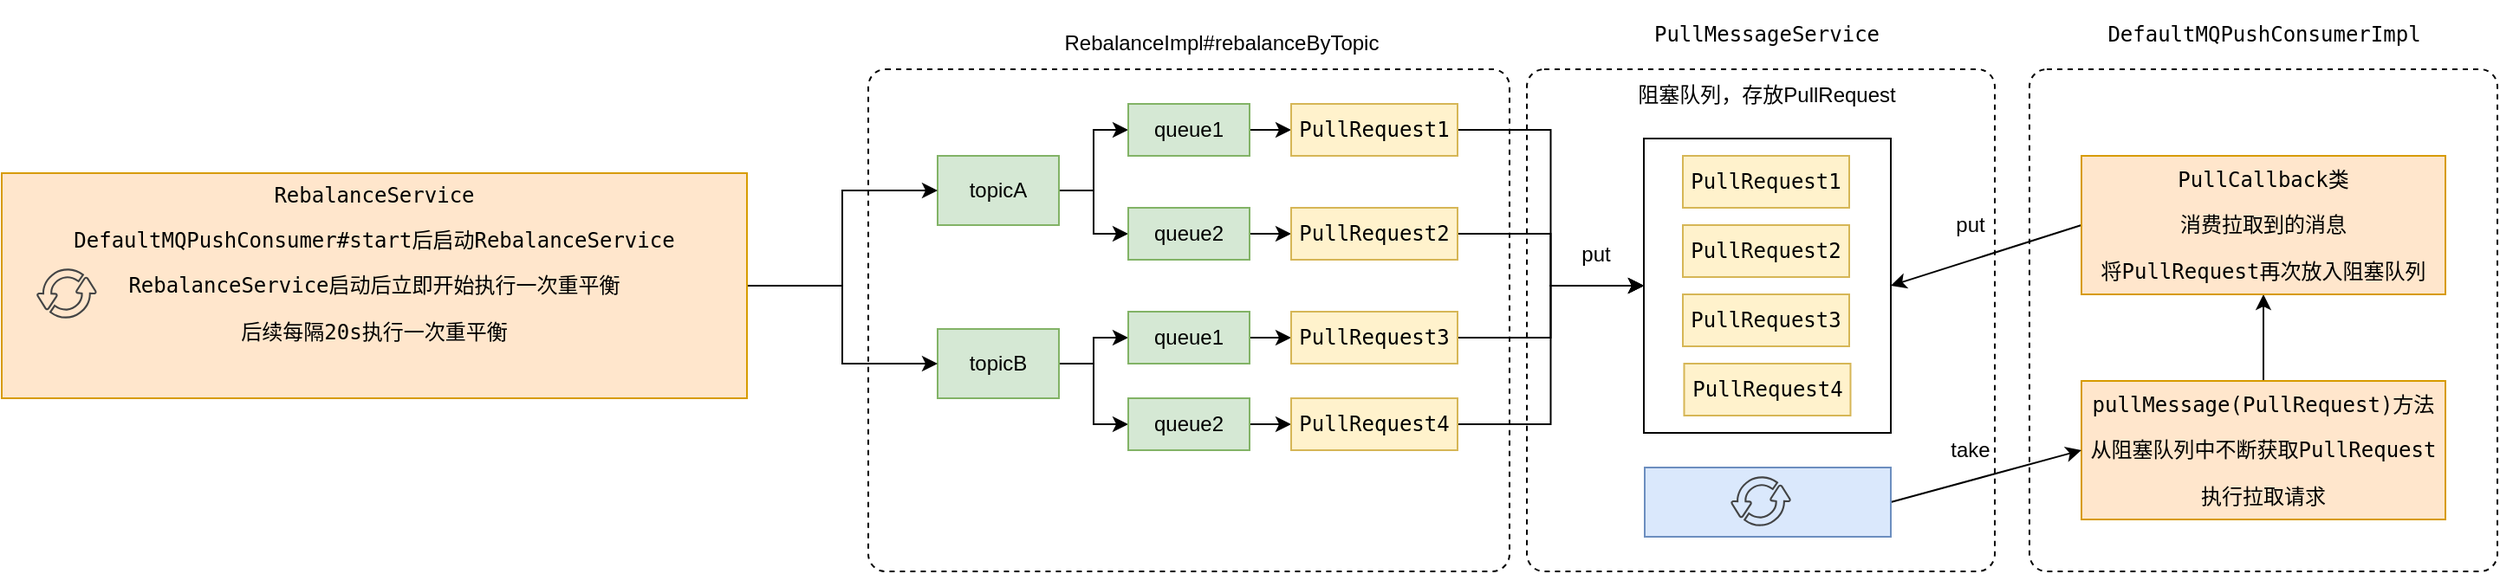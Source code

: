 <mxfile version="15.8.4" type="device"><diagram id="2tU0TM2oi-BF1VvAEsz0" name="Page-1"><mxGraphModel dx="1773" dy="625" grid="1" gridSize="10" guides="1" tooltips="1" connect="1" arrows="1" fold="1" page="1" pageScale="1" pageWidth="827" pageHeight="1169" math="0" shadow="0"><root><mxCell id="0"/><mxCell id="1" parent="0"/><mxCell id="yr4FHtApJgTNxW3L6D0K-2" value="RebalanceImpl#rebalanceByTopic" style="text;html=1;strokeColor=none;fillColor=none;align=center;verticalAlign=middle;whiteSpace=wrap;rounded=0;" parent="1" vertex="1"><mxGeometry x="194" y="70" width="220" height="30" as="geometry"/></mxCell><mxCell id="yr4FHtApJgTNxW3L6D0K-3" value="" style="html=1;align=center;verticalAlign=top;rounded=1;absoluteArcSize=1;arcSize=20;dashed=1;" parent="1" vertex="1"><mxGeometry x="100" y="100" width="370" height="290" as="geometry"/></mxCell><mxCell id="yr4FHtApJgTNxW3L6D0K-15" style="edgeStyle=orthogonalEdgeStyle;rounded=0;orthogonalLoop=1;jettySize=auto;html=1;exitX=1;exitY=0.5;exitDx=0;exitDy=0;" parent="1" source="yr4FHtApJgTNxW3L6D0K-4" target="yr4FHtApJgTNxW3L6D0K-6" edge="1"><mxGeometry relative="1" as="geometry"/></mxCell><mxCell id="yr4FHtApJgTNxW3L6D0K-16" style="edgeStyle=orthogonalEdgeStyle;rounded=0;orthogonalLoop=1;jettySize=auto;html=1;exitX=1;exitY=0.5;exitDx=0;exitDy=0;entryX=0;entryY=0.5;entryDx=0;entryDy=0;" parent="1" source="yr4FHtApJgTNxW3L6D0K-4" target="yr4FHtApJgTNxW3L6D0K-7" edge="1"><mxGeometry relative="1" as="geometry"/></mxCell><mxCell id="yr4FHtApJgTNxW3L6D0K-4" value="topicA" style="rounded=0;whiteSpace=wrap;html=1;fillColor=#d5e8d4;strokeColor=#82b366;" parent="1" vertex="1"><mxGeometry x="140" y="150" width="70" height="40" as="geometry"/></mxCell><mxCell id="yr4FHtApJgTNxW3L6D0K-18" style="edgeStyle=orthogonalEdgeStyle;rounded=0;orthogonalLoop=1;jettySize=auto;html=1;exitX=1;exitY=0.5;exitDx=0;exitDy=0;entryX=0;entryY=0.5;entryDx=0;entryDy=0;" parent="1" source="yr4FHtApJgTNxW3L6D0K-5" target="yr4FHtApJgTNxW3L6D0K-8" edge="1"><mxGeometry relative="1" as="geometry"/></mxCell><mxCell id="yr4FHtApJgTNxW3L6D0K-19" style="edgeStyle=orthogonalEdgeStyle;rounded=0;orthogonalLoop=1;jettySize=auto;html=1;exitX=1;exitY=0.5;exitDx=0;exitDy=0;entryX=0;entryY=0.5;entryDx=0;entryDy=0;" parent="1" source="yr4FHtApJgTNxW3L6D0K-5" target="yr4FHtApJgTNxW3L6D0K-9" edge="1"><mxGeometry relative="1" as="geometry"/></mxCell><mxCell id="yr4FHtApJgTNxW3L6D0K-5" value="topicB" style="rounded=0;whiteSpace=wrap;html=1;fillColor=#d5e8d4;strokeColor=#82b366;" parent="1" vertex="1"><mxGeometry x="140" y="250" width="70" height="40" as="geometry"/></mxCell><mxCell id="yr4FHtApJgTNxW3L6D0K-36" style="edgeStyle=orthogonalEdgeStyle;rounded=0;orthogonalLoop=1;jettySize=auto;html=1;exitX=1;exitY=0.5;exitDx=0;exitDy=0;entryX=0;entryY=0.5;entryDx=0;entryDy=0;" parent="1" source="yr4FHtApJgTNxW3L6D0K-6" target="yr4FHtApJgTNxW3L6D0K-20" edge="1"><mxGeometry relative="1" as="geometry"/></mxCell><mxCell id="yr4FHtApJgTNxW3L6D0K-6" value="queue1" style="rounded=0;whiteSpace=wrap;html=1;fillColor=#d5e8d4;strokeColor=#82b366;" parent="1" vertex="1"><mxGeometry x="250" y="120" width="70" height="30" as="geometry"/></mxCell><mxCell id="yr4FHtApJgTNxW3L6D0K-37" style="edgeStyle=orthogonalEdgeStyle;rounded=0;orthogonalLoop=1;jettySize=auto;html=1;exitX=1;exitY=0.5;exitDx=0;exitDy=0;entryX=0;entryY=0.5;entryDx=0;entryDy=0;" parent="1" source="yr4FHtApJgTNxW3L6D0K-7" target="yr4FHtApJgTNxW3L6D0K-22" edge="1"><mxGeometry relative="1" as="geometry"/></mxCell><mxCell id="yr4FHtApJgTNxW3L6D0K-7" value="queue2" style="rounded=0;whiteSpace=wrap;html=1;fillColor=#d5e8d4;strokeColor=#82b366;" parent="1" vertex="1"><mxGeometry x="250" y="180" width="70" height="30" as="geometry"/></mxCell><mxCell id="yr4FHtApJgTNxW3L6D0K-38" style="edgeStyle=orthogonalEdgeStyle;rounded=0;orthogonalLoop=1;jettySize=auto;html=1;exitX=1;exitY=0.5;exitDx=0;exitDy=0;entryX=0;entryY=0.5;entryDx=0;entryDy=0;" parent="1" source="yr4FHtApJgTNxW3L6D0K-8" target="yr4FHtApJgTNxW3L6D0K-23" edge="1"><mxGeometry relative="1" as="geometry"/></mxCell><mxCell id="yr4FHtApJgTNxW3L6D0K-8" value="queue1" style="rounded=0;whiteSpace=wrap;html=1;fillColor=#d5e8d4;strokeColor=#82b366;" parent="1" vertex="1"><mxGeometry x="250" y="240" width="70" height="30" as="geometry"/></mxCell><mxCell id="yr4FHtApJgTNxW3L6D0K-39" style="edgeStyle=orthogonalEdgeStyle;rounded=0;orthogonalLoop=1;jettySize=auto;html=1;exitX=1;exitY=0.5;exitDx=0;exitDy=0;entryX=0;entryY=0.5;entryDx=0;entryDy=0;" parent="1" source="yr4FHtApJgTNxW3L6D0K-9" target="yr4FHtApJgTNxW3L6D0K-24" edge="1"><mxGeometry relative="1" as="geometry"/></mxCell><mxCell id="yr4FHtApJgTNxW3L6D0K-9" value="queue2" style="rounded=0;whiteSpace=wrap;html=1;fillColor=#d5e8d4;strokeColor=#82b366;" parent="1" vertex="1"><mxGeometry x="250" y="290" width="70" height="30" as="geometry"/></mxCell><mxCell id="yr4FHtApJgTNxW3L6D0K-10" value="" style="html=1;align=center;verticalAlign=top;rounded=1;absoluteArcSize=1;arcSize=20;dashed=1;" parent="1" vertex="1"><mxGeometry x="480" y="100" width="270" height="290" as="geometry"/></mxCell><mxCell id="yr4FHtApJgTNxW3L6D0K-11" value="&lt;pre&gt;PullMessageService&lt;/pre&gt;" style="text;html=1;align=center;verticalAlign=middle;resizable=0;points=[];autosize=1;strokeColor=none;fillColor=none;" parent="1" vertex="1"><mxGeometry x="543" y="60" width="150" height="40" as="geometry"/></mxCell><mxCell id="yr4FHtApJgTNxW3L6D0K-12" value="" style="html=1;align=center;verticalAlign=top;rounded=1;absoluteArcSize=1;arcSize=20;dashed=1;" parent="1" vertex="1"><mxGeometry x="770" y="100" width="270" height="290" as="geometry"/></mxCell><mxCell id="NdSARbnTmYBmwIGs4jdJ-6" style="edgeStyle=none;rounded=0;orthogonalLoop=1;jettySize=auto;html=1;exitX=0.5;exitY=0;exitDx=0;exitDy=0;entryX=0.5;entryY=1;entryDx=0;entryDy=0;" edge="1" parent="1" source="yr4FHtApJgTNxW3L6D0K-13" target="yr4FHtApJgTNxW3L6D0K-14"><mxGeometry relative="1" as="geometry"/></mxCell><mxCell id="yr4FHtApJgTNxW3L6D0K-13" value="&lt;pre&gt;pullMessage(PullRequest)方法&lt;/pre&gt;&lt;pre&gt;从阻塞队列中不断获取PullRequest&lt;/pre&gt;&lt;pre&gt;执行拉取请求&lt;/pre&gt;" style="rounded=0;whiteSpace=wrap;html=1;fillColor=#ffe6cc;strokeColor=#d79b00;" parent="1" vertex="1"><mxGeometry x="800" y="280" width="210" height="80" as="geometry"/></mxCell><mxCell id="NdSARbnTmYBmwIGs4jdJ-5" style="rounded=0;orthogonalLoop=1;jettySize=auto;html=1;exitX=0;exitY=0.5;exitDx=0;exitDy=0;entryX=1;entryY=0.5;entryDx=0;entryDy=0;" edge="1" parent="1" source="yr4FHtApJgTNxW3L6D0K-14" target="yr4FHtApJgTNxW3L6D0K-21"><mxGeometry relative="1" as="geometry"/></mxCell><mxCell id="yr4FHtApJgTNxW3L6D0K-14" value="&lt;pre&gt;&lt;pre&gt;PullCallback类&lt;/pre&gt;&lt;pre&gt;消费拉取到的消息&lt;/pre&gt;&lt;pre&gt;将PullRequest再次放入阻塞队列&lt;/pre&gt;&lt;/pre&gt;" style="rounded=0;whiteSpace=wrap;html=1;fillColor=#ffe6cc;strokeColor=#d79b00;" parent="1" vertex="1"><mxGeometry x="800" y="150" width="210" height="80" as="geometry"/></mxCell><mxCell id="yr4FHtApJgTNxW3L6D0K-42" style="edgeStyle=orthogonalEdgeStyle;rounded=0;orthogonalLoop=1;jettySize=auto;html=1;exitX=1;exitY=0.5;exitDx=0;exitDy=0;entryX=0;entryY=0.5;entryDx=0;entryDy=0;" parent="1" source="yr4FHtApJgTNxW3L6D0K-20" target="yr4FHtApJgTNxW3L6D0K-21" edge="1"><mxGeometry relative="1" as="geometry"/></mxCell><mxCell id="yr4FHtApJgTNxW3L6D0K-20" value="&lt;pre&gt;PullRequest1&lt;/pre&gt;" style="rounded=0;whiteSpace=wrap;html=1;fillColor=#fff2cc;strokeColor=#d6b656;" parent="1" vertex="1"><mxGeometry x="344" y="120" width="96" height="30" as="geometry"/></mxCell><mxCell id="yr4FHtApJgTNxW3L6D0K-21" value="" style="rounded=0;whiteSpace=wrap;html=1;" parent="1" vertex="1"><mxGeometry x="547.5" y="140" width="142.5" height="170" as="geometry"/></mxCell><mxCell id="yr4FHtApJgTNxW3L6D0K-43" style="edgeStyle=orthogonalEdgeStyle;rounded=0;orthogonalLoop=1;jettySize=auto;html=1;exitX=1;exitY=0.5;exitDx=0;exitDy=0;entryX=0;entryY=0.5;entryDx=0;entryDy=0;" parent="1" source="yr4FHtApJgTNxW3L6D0K-22" target="yr4FHtApJgTNxW3L6D0K-21" edge="1"><mxGeometry relative="1" as="geometry"/></mxCell><mxCell id="yr4FHtApJgTNxW3L6D0K-22" value="&lt;pre&gt;PullRequest2&lt;/pre&gt;" style="rounded=0;whiteSpace=wrap;html=1;fillColor=#fff2cc;strokeColor=#d6b656;" parent="1" vertex="1"><mxGeometry x="344" y="180" width="96" height="30" as="geometry"/></mxCell><mxCell id="yr4FHtApJgTNxW3L6D0K-44" style="edgeStyle=orthogonalEdgeStyle;rounded=0;orthogonalLoop=1;jettySize=auto;html=1;exitX=1;exitY=0.5;exitDx=0;exitDy=0;entryX=0;entryY=0.5;entryDx=0;entryDy=0;" parent="1" source="yr4FHtApJgTNxW3L6D0K-23" target="yr4FHtApJgTNxW3L6D0K-21" edge="1"><mxGeometry relative="1" as="geometry"/></mxCell><mxCell id="yr4FHtApJgTNxW3L6D0K-23" value="&lt;pre&gt;PullRequest3&lt;/pre&gt;" style="rounded=0;whiteSpace=wrap;html=1;fillColor=#fff2cc;strokeColor=#d6b656;" parent="1" vertex="1"><mxGeometry x="344" y="240" width="96" height="30" as="geometry"/></mxCell><mxCell id="yr4FHtApJgTNxW3L6D0K-45" style="edgeStyle=orthogonalEdgeStyle;rounded=0;orthogonalLoop=1;jettySize=auto;html=1;exitX=1;exitY=0.5;exitDx=0;exitDy=0;entryX=0;entryY=0.5;entryDx=0;entryDy=0;" parent="1" source="yr4FHtApJgTNxW3L6D0K-24" target="yr4FHtApJgTNxW3L6D0K-21" edge="1"><mxGeometry relative="1" as="geometry"/></mxCell><mxCell id="yr4FHtApJgTNxW3L6D0K-24" value="&lt;pre&gt;PullRequest4&lt;/pre&gt;" style="rounded=0;whiteSpace=wrap;html=1;fillColor=#fff2cc;strokeColor=#d6b656;" parent="1" vertex="1"><mxGeometry x="344" y="290" width="96" height="30" as="geometry"/></mxCell><mxCell id="yr4FHtApJgTNxW3L6D0K-25" value="&lt;pre&gt;PullRequest4&lt;/pre&gt;" style="rounded=0;whiteSpace=wrap;html=1;fillColor=#fff2cc;strokeColor=#d6b656;" parent="1" vertex="1"><mxGeometry x="570.75" y="270" width="96" height="30" as="geometry"/></mxCell><mxCell id="yr4FHtApJgTNxW3L6D0K-26" value="&lt;pre&gt;PullRequest3&lt;/pre&gt;" style="rounded=0;whiteSpace=wrap;html=1;fillColor=#fff2cc;strokeColor=#d6b656;" parent="1" vertex="1"><mxGeometry x="570" y="230" width="96" height="30" as="geometry"/></mxCell><mxCell id="yr4FHtApJgTNxW3L6D0K-27" value="&lt;pre&gt;PullRequest2&lt;/pre&gt;" style="rounded=0;whiteSpace=wrap;html=1;fillColor=#fff2cc;strokeColor=#d6b656;" parent="1" vertex="1"><mxGeometry x="570" y="190" width="96" height="30" as="geometry"/></mxCell><mxCell id="yr4FHtApJgTNxW3L6D0K-28" value="&lt;pre&gt;PullRequest1&lt;/pre&gt;" style="rounded=0;whiteSpace=wrap;html=1;fillColor=#fff2cc;strokeColor=#d6b656;" parent="1" vertex="1"><mxGeometry x="570" y="150" width="96" height="30" as="geometry"/></mxCell><mxCell id="yr4FHtApJgTNxW3L6D0K-29" value="阻塞队列，存放&lt;span&gt;PullRequest&lt;/span&gt;" style="text;html=1;strokeColor=none;fillColor=none;align=center;verticalAlign=middle;whiteSpace=wrap;rounded=0;" parent="1" vertex="1"><mxGeometry x="531.25" y="100" width="175" height="30" as="geometry"/></mxCell><mxCell id="yr4FHtApJgTNxW3L6D0K-30" value="&lt;pre&gt;&lt;pre&gt;DefaultMQPushConsumerImpl&lt;/pre&gt;&lt;/pre&gt;" style="text;html=1;align=center;verticalAlign=middle;resizable=0;points=[];autosize=1;strokeColor=none;fillColor=none;" parent="1" vertex="1"><mxGeometry x="805" y="60" width="200" height="40" as="geometry"/></mxCell><mxCell id="yr4FHtApJgTNxW3L6D0K-34" style="edgeStyle=orthogonalEdgeStyle;rounded=0;orthogonalLoop=1;jettySize=auto;html=1;exitX=1;exitY=0.5;exitDx=0;exitDy=0;entryX=0;entryY=0.5;entryDx=0;entryDy=0;" parent="1" source="yr4FHtApJgTNxW3L6D0K-33" target="yr4FHtApJgTNxW3L6D0K-4" edge="1"><mxGeometry relative="1" as="geometry"/></mxCell><mxCell id="yr4FHtApJgTNxW3L6D0K-35" style="edgeStyle=orthogonalEdgeStyle;rounded=0;orthogonalLoop=1;jettySize=auto;html=1;exitX=1;exitY=0.5;exitDx=0;exitDy=0;entryX=0;entryY=0.5;entryDx=0;entryDy=0;" parent="1" source="yr4FHtApJgTNxW3L6D0K-33" target="yr4FHtApJgTNxW3L6D0K-5" edge="1"><mxGeometry relative="1" as="geometry"/></mxCell><mxCell id="yr4FHtApJgTNxW3L6D0K-33" value="&lt;pre&gt;RebalanceService&lt;/pre&gt;&lt;pre&gt;&lt;pre&gt;DefaultMQPushConsumer#start后启动RebalanceService&lt;/pre&gt;&lt;pre&gt;RebalanceService启动后立即开始执行一次重平衡&lt;/pre&gt;&lt;pre&gt;后续每隔20s执行一次重平衡&lt;/pre&gt;&lt;pre&gt;&lt;br&gt;&lt;/pre&gt;&lt;/pre&gt;" style="rounded=0;whiteSpace=wrap;html=1;fillColor=#ffe6cc;strokeColor=#d79b00;" parent="1" vertex="1"><mxGeometry x="-400" y="160" width="430" height="130" as="geometry"/></mxCell><mxCell id="NdSARbnTmYBmwIGs4jdJ-1" value="" style="sketch=0;pointerEvents=1;shadow=0;dashed=0;html=1;strokeColor=none;fillColor=#434445;aspect=fixed;labelPosition=center;verticalLabelPosition=bottom;verticalAlign=top;align=center;outlineConnect=0;shape=mxgraph.vvd.business_continuity_data_protection;" vertex="1" parent="1"><mxGeometry x="-380" y="215" width="34.88" height="30" as="geometry"/></mxCell><mxCell id="NdSARbnTmYBmwIGs4jdJ-4" style="rounded=0;orthogonalLoop=1;jettySize=auto;html=1;exitX=1;exitY=0.5;exitDx=0;exitDy=0;entryX=0;entryY=0.5;entryDx=0;entryDy=0;" edge="1" parent="1" source="NdSARbnTmYBmwIGs4jdJ-2" target="yr4FHtApJgTNxW3L6D0K-13"><mxGeometry relative="1" as="geometry"/></mxCell><mxCell id="NdSARbnTmYBmwIGs4jdJ-2" value="" style="rounded=0;whiteSpace=wrap;html=1;fillColor=#dae8fc;strokeColor=#6c8ebf;" vertex="1" parent="1"><mxGeometry x="548" y="330" width="142" height="40" as="geometry"/></mxCell><mxCell id="NdSARbnTmYBmwIGs4jdJ-3" value="" style="sketch=0;pointerEvents=1;shadow=0;dashed=0;html=1;strokeColor=none;fillColor=#434445;aspect=fixed;labelPosition=center;verticalLabelPosition=bottom;verticalAlign=top;align=center;outlineConnect=0;shape=mxgraph.vvd.business_continuity_data_protection;" vertex="1" parent="1"><mxGeometry x="597.56" y="335" width="34.88" height="30" as="geometry"/></mxCell><mxCell id="NdSARbnTmYBmwIGs4jdJ-7" value="take" style="text;html=1;strokeColor=none;fillColor=none;align=center;verticalAlign=middle;whiteSpace=wrap;rounded=0;" vertex="1" parent="1"><mxGeometry x="706" y="305" width="60" height="30" as="geometry"/></mxCell><mxCell id="NdSARbnTmYBmwIGs4jdJ-8" value="put" style="text;html=1;strokeColor=none;fillColor=none;align=center;verticalAlign=middle;whiteSpace=wrap;rounded=0;" vertex="1" parent="1"><mxGeometry x="706" y="175" width="60" height="30" as="geometry"/></mxCell><mxCell id="NdSARbnTmYBmwIGs4jdJ-9" value="put" style="text;html=1;strokeColor=none;fillColor=none;align=center;verticalAlign=middle;whiteSpace=wrap;rounded=0;" vertex="1" parent="1"><mxGeometry x="490" y="192" width="60" height="30" as="geometry"/></mxCell></root></mxGraphModel></diagram></mxfile>